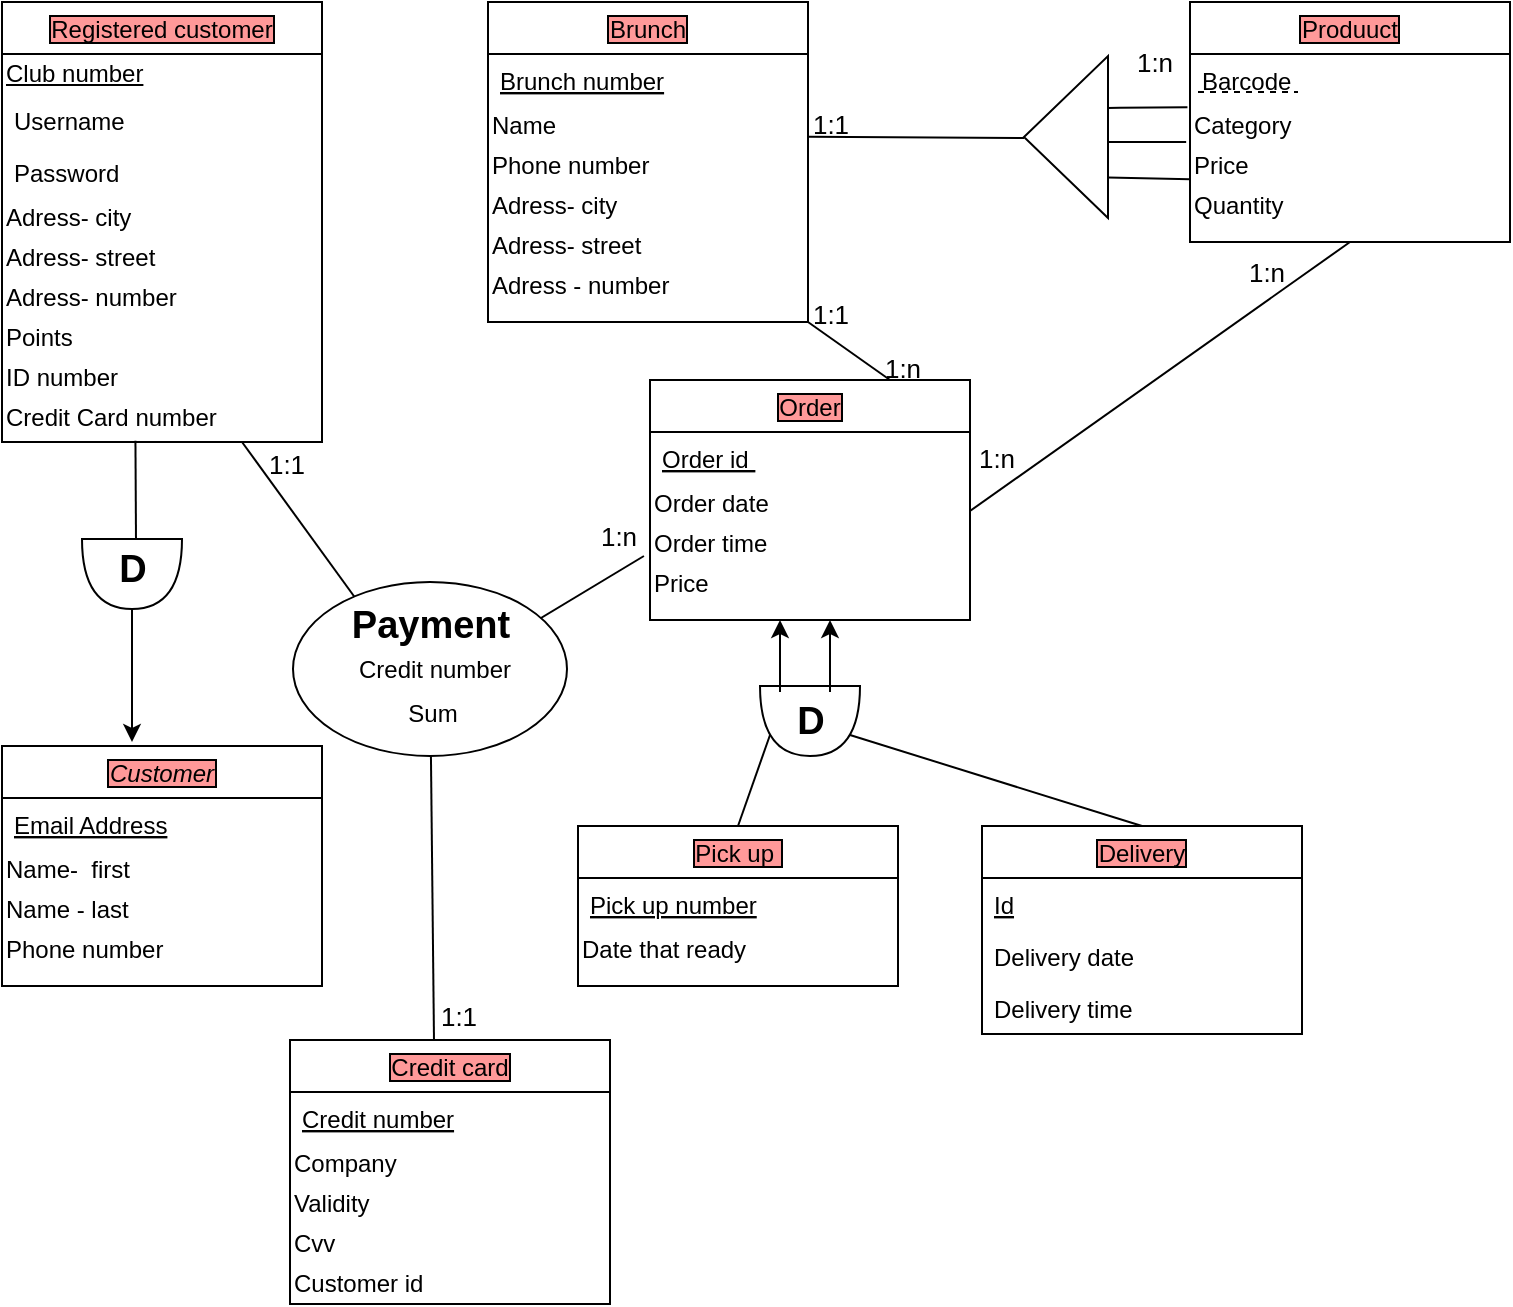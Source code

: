 <mxfile version="13.9.2" type="device"><diagram id="C5RBs43oDa-KdzZeNtuy" name="Page-1"><mxGraphModel dx="782" dy="380" grid="1" gridSize="9" guides="1" tooltips="1" connect="1" arrows="1" fold="1" page="1" pageScale="1" pageWidth="827" pageHeight="1169" background="#ffffff" math="0" shadow="0"><root><mxCell id="WIyWlLk6GJQsqaUBKTNV-0"/><mxCell id="WIyWlLk6GJQsqaUBKTNV-1" parent="WIyWlLk6GJQsqaUBKTNV-0"/><mxCell id="zkfFHV4jXpPFQw0GAbJ--0" value="Customer" style="swimlane;fontStyle=2;align=center;verticalAlign=top;childLayout=stackLayout;horizontal=1;startSize=26;horizontalStack=0;resizeParent=1;resizeLast=0;collapsible=1;marginBottom=0;rounded=0;shadow=0;strokeWidth=1;labelBackgroundColor=#FF9999;labelBorderColor=#000000;" parent="WIyWlLk6GJQsqaUBKTNV-1" vertex="1"><mxGeometry y="372" width="160" height="120" as="geometry"><mxRectangle x="230" y="140" width="160" height="26" as="alternateBounds"/></mxGeometry></mxCell><mxCell id="zkfFHV4jXpPFQw0GAbJ--3" value="Email Address" style="text;align=left;verticalAlign=top;spacingLeft=4;spacingRight=4;overflow=hidden;rotatable=0;points=[[0,0.5],[1,0.5]];portConstraint=eastwest;rounded=0;shadow=0;html=0;fontStyle=4" parent="zkfFHV4jXpPFQw0GAbJ--0" vertex="1"><mxGeometry y="26" width="160" height="26" as="geometry"/></mxCell><mxCell id="svUb7qgz-fbDMXu6Jocz-8" value="Name-&amp;nbsp; first" style="text;html=1;align=left;verticalAlign=middle;resizable=0;points=[];autosize=1;fontColor=#000000;" parent="zkfFHV4jXpPFQw0GAbJ--0" vertex="1"><mxGeometry y="52" width="160" height="20" as="geometry"/></mxCell><mxCell id="svUb7qgz-fbDMXu6Jocz-22" value="Name - last" style="text;html=1;align=left;verticalAlign=middle;resizable=0;points=[];autosize=1;fontColor=#000000;" parent="zkfFHV4jXpPFQw0GAbJ--0" vertex="1"><mxGeometry y="72" width="160" height="20" as="geometry"/></mxCell><mxCell id="svUb7qgz-fbDMXu6Jocz-0" value="Phone number" style="text;html=1;align=left;verticalAlign=middle;resizable=0;points=[];autosize=1;" parent="zkfFHV4jXpPFQw0GAbJ--0" vertex="1"><mxGeometry y="92" width="160" height="20" as="geometry"/></mxCell><mxCell id="zkfFHV4jXpPFQw0GAbJ--6" value="Registered customer" style="swimlane;fontStyle=0;align=center;verticalAlign=top;childLayout=stackLayout;horizontal=1;startSize=26;horizontalStack=0;resizeParent=1;resizeLast=0;collapsible=1;marginBottom=0;rounded=0;shadow=0;strokeWidth=1;labelBackgroundColor=#FF9999;labelBorderColor=#000000;" parent="WIyWlLk6GJQsqaUBKTNV-1" vertex="1"><mxGeometry width="160" height="220" as="geometry"><mxRectangle x="130" y="380" width="160" height="26" as="alternateBounds"/></mxGeometry></mxCell><mxCell id="svUb7qgz-fbDMXu6Jocz-7" value="&lt;u&gt;Club number&lt;/u&gt;" style="text;html=1;align=left;verticalAlign=middle;resizable=0;points=[];autosize=1;fontColor=#000000;" parent="zkfFHV4jXpPFQw0GAbJ--6" vertex="1"><mxGeometry y="26" width="160" height="20" as="geometry"/></mxCell><mxCell id="zkfFHV4jXpPFQw0GAbJ--10" value="Username" style="text;align=left;verticalAlign=top;spacingLeft=4;spacingRight=4;overflow=hidden;rotatable=0;points=[[0,0.5],[1,0.5]];portConstraint=eastwest;fontStyle=0" parent="zkfFHV4jXpPFQw0GAbJ--6" vertex="1"><mxGeometry y="46" width="160" height="26" as="geometry"/></mxCell><mxCell id="zkfFHV4jXpPFQw0GAbJ--11" value="Password" style="text;align=left;verticalAlign=top;spacingLeft=4;spacingRight=4;overflow=hidden;rotatable=0;points=[[0,0.5],[1,0.5]];portConstraint=eastwest;fontStyle=0" parent="zkfFHV4jXpPFQw0GAbJ--6" vertex="1"><mxGeometry y="72" width="160" height="26" as="geometry"/></mxCell><mxCell id="svUb7qgz-fbDMXu6Jocz-3" value="Adress- city" style="text;html=1;align=left;verticalAlign=middle;resizable=0;points=[];autosize=1;" parent="zkfFHV4jXpPFQw0GAbJ--6" vertex="1"><mxGeometry y="98" width="160" height="20" as="geometry"/></mxCell><mxCell id="svUb7qgz-fbDMXu6Jocz-2" value="Adress- street" style="text;html=1;align=left;verticalAlign=middle;resizable=0;points=[];autosize=1;" parent="zkfFHV4jXpPFQw0GAbJ--6" vertex="1"><mxGeometry y="118" width="160" height="20" as="geometry"/></mxCell><mxCell id="svUb7qgz-fbDMXu6Jocz-5" value="Adress- number" style="text;html=1;align=left;verticalAlign=middle;resizable=0;points=[];autosize=1;" parent="zkfFHV4jXpPFQw0GAbJ--6" vertex="1"><mxGeometry y="138" width="160" height="20" as="geometry"/></mxCell><mxCell id="svUb7qgz-fbDMXu6Jocz-19" value="Points" style="text;html=1;align=left;verticalAlign=middle;resizable=0;points=[];autosize=1;fontColor=#000000;" parent="zkfFHV4jXpPFQw0GAbJ--6" vertex="1"><mxGeometry y="158" width="160" height="20" as="geometry"/></mxCell><mxCell id="svUb7qgz-fbDMXu6Jocz-20" value="ID number" style="text;html=1;align=left;verticalAlign=middle;resizable=0;points=[];autosize=1;fontColor=#000000;" parent="zkfFHV4jXpPFQw0GAbJ--6" vertex="1"><mxGeometry y="178" width="160" height="20" as="geometry"/></mxCell><mxCell id="svUb7qgz-fbDMXu6Jocz-21" value="Credit Card number" style="text;html=1;align=left;verticalAlign=middle;resizable=0;points=[];autosize=1;fontColor=#000000;" parent="zkfFHV4jXpPFQw0GAbJ--6" vertex="1"><mxGeometry y="198" width="160" height="20" as="geometry"/></mxCell><mxCell id="zkfFHV4jXpPFQw0GAbJ--13" value="Produuct" style="swimlane;fontStyle=0;align=center;verticalAlign=top;childLayout=stackLayout;horizontal=1;startSize=26;horizontalStack=0;resizeParent=1;resizeLast=0;collapsible=1;marginBottom=0;rounded=0;shadow=0;strokeWidth=1;labelBackgroundColor=#FF9999;labelBorderColor=#000000;" parent="WIyWlLk6GJQsqaUBKTNV-1" vertex="1"><mxGeometry x="594" width="160" height="120" as="geometry"><mxRectangle x="340" y="380" width="170" height="26" as="alternateBounds"/></mxGeometry></mxCell><mxCell id="zkfFHV4jXpPFQw0GAbJ--14" value="Barcode" style="text;align=left;verticalAlign=middle;spacingLeft=4;spacingRight=4;overflow=hidden;rotatable=0;points=[[0,0.5],[1,0.5]];portConstraint=eastwest;fontStyle=0;dashed=1;strokeWidth=2;fontSize=12;" parent="zkfFHV4jXpPFQw0GAbJ--13" vertex="1"><mxGeometry y="26" width="160" height="26" as="geometry"/></mxCell><mxCell id="svUb7qgz-fbDMXu6Jocz-10" value="Category" style="text;html=1;align=left;verticalAlign=middle;resizable=0;points=[];autosize=1;fontColor=#000000;" parent="zkfFHV4jXpPFQw0GAbJ--13" vertex="1"><mxGeometry y="52" width="160" height="20" as="geometry"/></mxCell><mxCell id="svUb7qgz-fbDMXu6Jocz-11" value="Price" style="text;html=1;align=left;verticalAlign=middle;resizable=0;points=[];autosize=1;fontColor=#000000;" parent="zkfFHV4jXpPFQw0GAbJ--13" vertex="1"><mxGeometry y="72" width="160" height="20" as="geometry"/></mxCell><mxCell id="svUb7qgz-fbDMXu6Jocz-12" value="Quantity" style="text;html=1;align=left;verticalAlign=middle;resizable=0;points=[];autosize=1;fontColor=#000000;" parent="zkfFHV4jXpPFQw0GAbJ--13" vertex="1"><mxGeometry y="92" width="160" height="20" as="geometry"/></mxCell><mxCell id="Czex_1SA08JOm-u86iqg-0" value="" style="endArrow=none;dashed=1;html=1;fontSize=12;" edge="1" parent="zkfFHV4jXpPFQw0GAbJ--13"><mxGeometry width="50" height="50" relative="1" as="geometry"><mxPoint x="4" y="45" as="sourcePoint"/><mxPoint x="54" y="45" as="targetPoint"/></mxGeometry></mxCell><mxCell id="zkfFHV4jXpPFQw0GAbJ--17" value="Delivery" style="swimlane;fontStyle=0;align=center;verticalAlign=top;childLayout=stackLayout;horizontal=1;startSize=26;horizontalStack=0;resizeParent=1;resizeLast=0;collapsible=1;marginBottom=0;rounded=0;shadow=0;strokeWidth=1;labelBackgroundColor=#FF9999;labelBorderColor=#000000;" parent="WIyWlLk6GJQsqaUBKTNV-1" vertex="1"><mxGeometry x="490" y="412" width="160" height="104" as="geometry"><mxRectangle x="550" y="140" width="160" height="26" as="alternateBounds"/></mxGeometry></mxCell><mxCell id="zkfFHV4jXpPFQw0GAbJ--18" value="Id" style="text;align=left;verticalAlign=top;spacingLeft=4;spacingRight=4;overflow=hidden;rotatable=0;points=[[0,0.5],[1,0.5]];portConstraint=eastwest;fontStyle=4" parent="zkfFHV4jXpPFQw0GAbJ--17" vertex="1"><mxGeometry y="26" width="160" height="26" as="geometry"/></mxCell><mxCell id="zkfFHV4jXpPFQw0GAbJ--20" value="Delivery date" style="text;align=left;verticalAlign=top;spacingLeft=4;spacingRight=4;overflow=hidden;rotatable=0;points=[[0,0.5],[1,0.5]];portConstraint=eastwest;rounded=0;shadow=0;html=0;" parent="zkfFHV4jXpPFQw0GAbJ--17" vertex="1"><mxGeometry y="52" width="160" height="26" as="geometry"/></mxCell><mxCell id="zkfFHV4jXpPFQw0GAbJ--21" value="Delivery time" style="text;align=left;verticalAlign=top;spacingLeft=4;spacingRight=4;overflow=hidden;rotatable=0;points=[[0,0.5],[1,0.5]];portConstraint=eastwest;rounded=0;shadow=0;html=0;" parent="zkfFHV4jXpPFQw0GAbJ--17" vertex="1"><mxGeometry y="78" width="160" height="26" as="geometry"/></mxCell><mxCell id="svUb7qgz-fbDMXu6Jocz-13" value="Order" style="swimlane;fontStyle=0;align=center;verticalAlign=top;childLayout=stackLayout;horizontal=1;startSize=26;horizontalStack=0;resizeParent=1;resizeLast=0;collapsible=1;marginBottom=0;rounded=0;shadow=0;strokeWidth=1;labelBackgroundColor=#FF9999;labelBorderColor=#000000;" parent="WIyWlLk6GJQsqaUBKTNV-1" vertex="1"><mxGeometry x="324" y="189" width="160" height="120" as="geometry"><mxRectangle x="340" y="380" width="170" height="26" as="alternateBounds"/></mxGeometry></mxCell><mxCell id="svUb7qgz-fbDMXu6Jocz-14" value="Order id " style="text;align=left;verticalAlign=top;spacingLeft=4;spacingRight=4;overflow=hidden;rotatable=0;points=[[0,0.5],[1,0.5]];portConstraint=eastwest;fontStyle=4" parent="svUb7qgz-fbDMXu6Jocz-13" vertex="1"><mxGeometry y="26" width="160" height="26" as="geometry"/></mxCell><mxCell id="svUb7qgz-fbDMXu6Jocz-15" value="Order date" style="text;html=1;align=left;verticalAlign=middle;resizable=0;points=[];autosize=1;fontColor=#000000;" parent="svUb7qgz-fbDMXu6Jocz-13" vertex="1"><mxGeometry y="52" width="160" height="20" as="geometry"/></mxCell><mxCell id="svUb7qgz-fbDMXu6Jocz-16" value="Order time" style="text;html=1;align=left;verticalAlign=middle;resizable=0;points=[];autosize=1;fontColor=#000000;" parent="svUb7qgz-fbDMXu6Jocz-13" vertex="1"><mxGeometry y="72" width="160" height="20" as="geometry"/></mxCell><mxCell id="svUb7qgz-fbDMXu6Jocz-17" value="Price" style="text;html=1;align=left;verticalAlign=middle;resizable=0;points=[];autosize=1;fontColor=#000000;" parent="svUb7qgz-fbDMXu6Jocz-13" vertex="1"><mxGeometry y="92" width="160" height="20" as="geometry"/></mxCell><mxCell id="svUb7qgz-fbDMXu6Jocz-23" value="Pick up " style="swimlane;fontStyle=0;align=center;verticalAlign=top;childLayout=stackLayout;horizontal=1;startSize=26;horizontalStack=0;resizeParent=1;resizeLast=0;collapsible=1;marginBottom=0;rounded=0;shadow=0;strokeWidth=1;labelBackgroundColor=#FF9999;labelBorderColor=#000000;" parent="WIyWlLk6GJQsqaUBKTNV-1" vertex="1"><mxGeometry x="288" y="412" width="160" height="80" as="geometry"><mxRectangle x="340" y="380" width="170" height="26" as="alternateBounds"/></mxGeometry></mxCell><mxCell id="svUb7qgz-fbDMXu6Jocz-24" value="Pick up number" style="text;align=left;verticalAlign=top;spacingLeft=4;spacingRight=4;overflow=hidden;rotatable=0;points=[[0,0.5],[1,0.5]];portConstraint=eastwest;fontStyle=4" parent="svUb7qgz-fbDMXu6Jocz-23" vertex="1"><mxGeometry y="26" width="160" height="26" as="geometry"/></mxCell><mxCell id="svUb7qgz-fbDMXu6Jocz-25" value="Date that ready" style="text;html=1;align=left;verticalAlign=middle;resizable=0;points=[];autosize=1;fontColor=#000000;" parent="svUb7qgz-fbDMXu6Jocz-23" vertex="1"><mxGeometry y="52" width="160" height="20" as="geometry"/></mxCell><mxCell id="svUb7qgz-fbDMXu6Jocz-28" value="Brunch" style="swimlane;fontStyle=0;align=center;verticalAlign=top;childLayout=stackLayout;horizontal=1;startSize=26;horizontalStack=0;resizeParent=1;resizeLast=0;collapsible=1;marginBottom=0;rounded=0;shadow=0;strokeWidth=1;labelBackgroundColor=#FF9999;labelBorderColor=#000000;" parent="WIyWlLk6GJQsqaUBKTNV-1" vertex="1"><mxGeometry x="243" width="160" height="160" as="geometry"><mxRectangle x="340" y="380" width="170" height="26" as="alternateBounds"/></mxGeometry></mxCell><mxCell id="svUb7qgz-fbDMXu6Jocz-29" value="Brunch number" style="text;align=left;verticalAlign=top;spacingLeft=4;spacingRight=4;overflow=hidden;rotatable=0;points=[[0,0.5],[1,0.5]];portConstraint=eastwest;fontStyle=4" parent="svUb7qgz-fbDMXu6Jocz-28" vertex="1"><mxGeometry y="26" width="160" height="26" as="geometry"/></mxCell><mxCell id="svUb7qgz-fbDMXu6Jocz-30" value="Name" style="text;html=1;align=left;verticalAlign=middle;resizable=0;points=[];autosize=1;fontColor=#000000;" parent="svUb7qgz-fbDMXu6Jocz-28" vertex="1"><mxGeometry y="52" width="160" height="20" as="geometry"/></mxCell><mxCell id="svUb7qgz-fbDMXu6Jocz-31" value="Phone number" style="text;html=1;align=left;verticalAlign=middle;resizable=0;points=[];autosize=1;fontColor=#000000;" parent="svUb7qgz-fbDMXu6Jocz-28" vertex="1"><mxGeometry y="72" width="160" height="20" as="geometry"/></mxCell><mxCell id="svUb7qgz-fbDMXu6Jocz-32" value="Adress- city" style="text;html=1;align=left;verticalAlign=middle;resizable=0;points=[];autosize=1;fontColor=#000000;" parent="svUb7qgz-fbDMXu6Jocz-28" vertex="1"><mxGeometry y="92" width="160" height="20" as="geometry"/></mxCell><mxCell id="svUb7qgz-fbDMXu6Jocz-33" value="Adress- street" style="text;html=1;align=left;verticalAlign=middle;resizable=0;points=[];autosize=1;fontColor=#000000;" parent="svUb7qgz-fbDMXu6Jocz-28" vertex="1"><mxGeometry y="112" width="160" height="20" as="geometry"/></mxCell><mxCell id="svUb7qgz-fbDMXu6Jocz-34" value="Adress - number" style="text;html=1;align=left;verticalAlign=middle;resizable=0;points=[];autosize=1;fontColor=#000000;" parent="svUb7qgz-fbDMXu6Jocz-28" vertex="1"><mxGeometry y="132" width="160" height="20" as="geometry"/></mxCell><mxCell id="svUb7qgz-fbDMXu6Jocz-35" value="Credit card" style="swimlane;fontStyle=0;align=center;verticalAlign=top;childLayout=stackLayout;horizontal=1;startSize=26;horizontalStack=0;resizeParent=1;resizeLast=0;collapsible=1;marginBottom=0;rounded=0;shadow=0;strokeWidth=1;labelBackgroundColor=#FF9999;labelBorderColor=#000000;" parent="WIyWlLk6GJQsqaUBKTNV-1" vertex="1"><mxGeometry x="144" y="519" width="160" height="132" as="geometry"><mxRectangle x="340" y="380" width="170" height="26" as="alternateBounds"/></mxGeometry></mxCell><mxCell id="svUb7qgz-fbDMXu6Jocz-36" value="Credit number" style="text;align=left;verticalAlign=top;spacingLeft=4;spacingRight=4;overflow=hidden;rotatable=0;points=[[0,0.5],[1,0.5]];portConstraint=eastwest;fontStyle=4" parent="svUb7qgz-fbDMXu6Jocz-35" vertex="1"><mxGeometry y="26" width="160" height="26" as="geometry"/></mxCell><mxCell id="svUb7qgz-fbDMXu6Jocz-37" value="Company" style="text;html=1;align=left;verticalAlign=middle;resizable=0;points=[];autosize=1;fontColor=#000000;" parent="svUb7qgz-fbDMXu6Jocz-35" vertex="1"><mxGeometry y="52" width="160" height="20" as="geometry"/></mxCell><mxCell id="svUb7qgz-fbDMXu6Jocz-38" value="Validity" style="text;html=1;align=left;verticalAlign=middle;resizable=0;points=[];autosize=1;fontColor=#000000;" parent="svUb7qgz-fbDMXu6Jocz-35" vertex="1"><mxGeometry y="72" width="160" height="20" as="geometry"/></mxCell><mxCell id="svUb7qgz-fbDMXu6Jocz-39" value="Cvv" style="text;html=1;align=left;verticalAlign=middle;resizable=0;points=[];autosize=1;fontColor=#000000;" parent="svUb7qgz-fbDMXu6Jocz-35" vertex="1"><mxGeometry y="92" width="160" height="20" as="geometry"/></mxCell><mxCell id="svUb7qgz-fbDMXu6Jocz-40" value="Customer id" style="text;html=1;align=left;verticalAlign=middle;resizable=0;points=[];autosize=1;fontColor=#000000;" parent="svUb7qgz-fbDMXu6Jocz-35" vertex="1"><mxGeometry y="112" width="160" height="20" as="geometry"/></mxCell><mxCell id="svUb7qgz-fbDMXu6Jocz-43" value="" style="shape=or;whiteSpace=wrap;html=1;labelBackgroundColor=#FF9999;fontColor=#000000;align=left;direction=south;" parent="WIyWlLk6GJQsqaUBKTNV-1" vertex="1"><mxGeometry x="40" y="268.5" width="50" height="35" as="geometry"/></mxCell><mxCell id="svUb7qgz-fbDMXu6Jocz-44" value="" style="endArrow=none;html=1;fontColor=#000000;entryX=0.417;entryY=1.067;entryDx=0;entryDy=0;entryPerimeter=0;" parent="WIyWlLk6GJQsqaUBKTNV-1" target="svUb7qgz-fbDMXu6Jocz-21" edge="1"><mxGeometry width="50" height="50" relative="1" as="geometry"><mxPoint x="67" y="269" as="sourcePoint"/><mxPoint x="270" y="190" as="targetPoint"/></mxGeometry></mxCell><mxCell id="svUb7qgz-fbDMXu6Jocz-45" value="" style="endArrow=classic;html=1;fontColor=#000000;exitX=1;exitY=0.5;exitDx=0;exitDy=0;exitPerimeter=0;" parent="WIyWlLk6GJQsqaUBKTNV-1" source="svUb7qgz-fbDMXu6Jocz-43" edge="1"><mxGeometry width="50" height="50" relative="1" as="geometry"><mxPoint x="300" y="220" as="sourcePoint"/><mxPoint x="65" y="370" as="targetPoint"/></mxGeometry></mxCell><mxCell id="svUb7qgz-fbDMXu6Jocz-46" value="D" style="text;html=1;align=center;verticalAlign=middle;resizable=0;points=[];autosize=1;fontColor=#000000;fontSize=19;fontStyle=1" parent="WIyWlLk6GJQsqaUBKTNV-1" vertex="1"><mxGeometry x="50" y="268.5" width="30" height="30" as="geometry"/></mxCell><mxCell id="svUb7qgz-fbDMXu6Jocz-47" value="" style="endArrow=none;html=1;fontSize=19;fontColor=#000000;entryX=0.7;entryY=0.9;entryDx=0;entryDy=0;entryPerimeter=0;exitX=0.5;exitY=0;exitDx=0;exitDy=0;" parent="WIyWlLk6GJQsqaUBKTNV-1" source="svUb7qgz-fbDMXu6Jocz-23" target="svUb7qgz-fbDMXu6Jocz-50" edge="1"><mxGeometry width="50" height="50" relative="1" as="geometry"><mxPoint x="576" y="500" as="sourcePoint"/><mxPoint x="657" y="414" as="targetPoint"/></mxGeometry></mxCell><mxCell id="svUb7qgz-fbDMXu6Jocz-48" value="" style="endArrow=none;html=1;fontSize=19;fontColor=#000000;entryX=0.7;entryY=0.1;entryDx=0;entryDy=0;entryPerimeter=0;exitX=0.5;exitY=0;exitDx=0;exitDy=0;" parent="WIyWlLk6GJQsqaUBKTNV-1" source="zkfFHV4jXpPFQw0GAbJ--17" target="svUb7qgz-fbDMXu6Jocz-50" edge="1"><mxGeometry width="50" height="50" relative="1" as="geometry"><mxPoint x="754" y="495" as="sourcePoint"/><mxPoint x="738" y="414" as="targetPoint"/></mxGeometry></mxCell><mxCell id="svUb7qgz-fbDMXu6Jocz-50" value="" style="shape=or;whiteSpace=wrap;html=1;labelBackgroundColor=#FF9999;fontColor=#000000;align=left;direction=south;" parent="WIyWlLk6GJQsqaUBKTNV-1" vertex="1"><mxGeometry x="379" y="342" width="50" height="35" as="geometry"/></mxCell><mxCell id="svUb7qgz-fbDMXu6Jocz-51" value="D" style="text;html=1;align=center;verticalAlign=middle;resizable=0;points=[];autosize=1;fontColor=#000000;fontSize=19;fontStyle=1" parent="WIyWlLk6GJQsqaUBKTNV-1" vertex="1"><mxGeometry x="389" y="344.5" width="30" height="30" as="geometry"/></mxCell><mxCell id="svUb7qgz-fbDMXu6Jocz-52" value="" style="endArrow=classic;html=1;fontSize=19;fontColor=#000000;" parent="WIyWlLk6GJQsqaUBKTNV-1" edge="1"><mxGeometry width="50" height="50" relative="1" as="geometry"><mxPoint x="389" y="345" as="sourcePoint"/><mxPoint x="389" y="309" as="targetPoint"/></mxGeometry></mxCell><mxCell id="svUb7qgz-fbDMXu6Jocz-53" value="" style="endArrow=classic;html=1;fontSize=19;fontColor=#000000;" parent="WIyWlLk6GJQsqaUBKTNV-1" edge="1"><mxGeometry width="50" height="50" relative="1" as="geometry"><mxPoint x="414" y="345" as="sourcePoint"/><mxPoint x="414" y="309" as="targetPoint"/><Array as="points"/></mxGeometry></mxCell><mxCell id="svUb7qgz-fbDMXu6Jocz-54" value="" style="endArrow=none;html=1;fontSize=19;fontColor=#000000;entryX=0;entryY=0.833;entryDx=0;entryDy=0;entryPerimeter=0;exitX=0;exitY=0.25;exitDx=0;exitDy=0;" parent="WIyWlLk6GJQsqaUBKTNV-1" source="svUb7qgz-fbDMXu6Jocz-57" target="svUb7qgz-fbDMXu6Jocz-11" edge="1"><mxGeometry width="50" height="50" relative="1" as="geometry"><mxPoint x="585" y="89" as="sourcePoint"/><mxPoint x="545" y="126" as="targetPoint"/></mxGeometry></mxCell><mxCell id="svUb7qgz-fbDMXu6Jocz-55" value="" style="endArrow=none;html=1;fontSize=19;fontColor=#000000;entryX=-0.012;entryY=-0.1;entryDx=0;entryDy=0;entryPerimeter=0;" parent="WIyWlLk6GJQsqaUBKTNV-1" target="svUb7qgz-fbDMXu6Jocz-11" edge="1"><mxGeometry width="50" height="50" relative="1" as="geometry"><mxPoint x="553" y="70" as="sourcePoint"/><mxPoint x="545" y="126" as="targetPoint"/><Array as="points"/></mxGeometry></mxCell><mxCell id="svUb7qgz-fbDMXu6Jocz-56" value="" style="endArrow=none;html=1;fontSize=19;fontColor=#000000;exitX=-0.008;exitY=0.033;exitDx=0;exitDy=0;exitPerimeter=0;" parent="WIyWlLk6GJQsqaUBKTNV-1" source="svUb7qgz-fbDMXu6Jocz-10" edge="1"><mxGeometry width="50" height="50" relative="1" as="geometry"><mxPoint x="495" y="176" as="sourcePoint"/><mxPoint x="558" y="53" as="targetPoint"/><Array as="points"><mxPoint x="549" y="53"/></Array></mxGeometry></mxCell><mxCell id="svUb7qgz-fbDMXu6Jocz-57" value="" style="triangle;whiteSpace=wrap;html=1;labelBackgroundColor=#FF9999;fontSize=19;fontColor=#000000;align=left;direction=west;" parent="WIyWlLk6GJQsqaUBKTNV-1" vertex="1"><mxGeometry x="511" y="27" width="42" height="81" as="geometry"/></mxCell><mxCell id="svUb7qgz-fbDMXu6Jocz-59" value="" style="endArrow=none;html=1;fontSize=19;fontColor=#000000;entryX=1.002;entryY=-0.233;entryDx=0;entryDy=0;entryPerimeter=0;" parent="WIyWlLk6GJQsqaUBKTNV-1" target="svUb7qgz-fbDMXu6Jocz-31" edge="1"><mxGeometry width="50" height="50" relative="1" as="geometry"><mxPoint x="511" y="68" as="sourcePoint"/><mxPoint x="545" y="126" as="targetPoint"/></mxGeometry></mxCell><mxCell id="svUb7qgz-fbDMXu6Jocz-60" value="" style="endArrow=none;html=1;fontSize=19;fontColor=#000000;entryX=-0.019;entryY=0.8;entryDx=0;entryDy=0;entryPerimeter=0;" parent="WIyWlLk6GJQsqaUBKTNV-1" target="svUb7qgz-fbDMXu6Jocz-16" edge="1"><mxGeometry width="50" height="50" relative="1" as="geometry"><mxPoint x="243" y="324" as="sourcePoint"/><mxPoint x="666" y="264" as="targetPoint"/></mxGeometry></mxCell><mxCell id="svUb7qgz-fbDMXu6Jocz-64" value="" style="endArrow=none;html=1;fontSize=19;fontColor=#000000;entryX=0.75;entryY=1;entryDx=0;entryDy=0;" parent="WIyWlLk6GJQsqaUBKTNV-1" target="zkfFHV4jXpPFQw0GAbJ--6" edge="1"><mxGeometry width="50" height="50" relative="1" as="geometry"><mxPoint x="189" y="315" as="sourcePoint"/><mxPoint x="203" y="243" as="targetPoint"/></mxGeometry></mxCell><mxCell id="svUb7qgz-fbDMXu6Jocz-65" value="" style="endArrow=none;html=1;fontSize=19;fontColor=#000000;" parent="WIyWlLk6GJQsqaUBKTNV-1" target="svUb7qgz-fbDMXu6Jocz-77" edge="1"><mxGeometry width="50" height="50" relative="1" as="geometry"><mxPoint x="216" y="519" as="sourcePoint"/><mxPoint x="216" y="378" as="targetPoint"/></mxGeometry></mxCell><mxCell id="svUb7qgz-fbDMXu6Jocz-66" value="" style="endArrow=none;html=1;fontSize=19;fontColor=#000000;exitX=0.75;exitY=0;exitDx=0;exitDy=0;entryX=1;entryY=1;entryDx=0;entryDy=0;" parent="WIyWlLk6GJQsqaUBKTNV-1" source="svUb7qgz-fbDMXu6Jocz-13" target="svUb7qgz-fbDMXu6Jocz-28" edge="1"><mxGeometry width="50" height="50" relative="1" as="geometry"><mxPoint x="468" y="185" as="sourcePoint"/><mxPoint x="419" y="162" as="targetPoint"/></mxGeometry></mxCell><mxCell id="svUb7qgz-fbDMXu6Jocz-67" value="&lt;font style=&quot;font-size: 13px&quot;&gt;1:1&lt;/font&gt;" style="text;html=1;align=center;verticalAlign=middle;resizable=0;points=[];autosize=1;fontSize=19;fontColor=#000000;" parent="WIyWlLk6GJQsqaUBKTNV-1" vertex="1"><mxGeometry x="210" y="492" width="36" height="27" as="geometry"/></mxCell><mxCell id="svUb7qgz-fbDMXu6Jocz-68" value="&lt;font style=&quot;font-size: 13px&quot;&gt;1:1&lt;/font&gt;" style="text;html=1;align=center;verticalAlign=middle;resizable=0;points=[];autosize=1;fontSize=19;fontColor=#000000;" parent="WIyWlLk6GJQsqaUBKTNV-1" vertex="1"><mxGeometry x="124" y="216" width="36" height="27" as="geometry"/></mxCell><mxCell id="svUb7qgz-fbDMXu6Jocz-69" value="&lt;font style=&quot;font-size: 13px&quot;&gt;1:n&lt;/font&gt;" style="text;html=1;align=center;verticalAlign=middle;resizable=0;points=[];autosize=1;fontSize=19;fontColor=#000000;" parent="WIyWlLk6GJQsqaUBKTNV-1" vertex="1"><mxGeometry x="290" y="252" width="36" height="27" as="geometry"/></mxCell><mxCell id="svUb7qgz-fbDMXu6Jocz-70" value="" style="endArrow=none;html=1;fontSize=19;fontColor=#000000;entryX=0.5;entryY=1;entryDx=0;entryDy=0;" parent="WIyWlLk6GJQsqaUBKTNV-1" target="zkfFHV4jXpPFQw0GAbJ--13" edge="1"><mxGeometry width="50" height="50" relative="1" as="geometry"><mxPoint x="484" y="254.5" as="sourcePoint"/><mxPoint x="648" y="117" as="targetPoint"/></mxGeometry></mxCell><mxCell id="svUb7qgz-fbDMXu6Jocz-71" value="&lt;font style=&quot;font-size: 13px&quot;&gt;1:n&lt;/font&gt;" style="text;html=1;align=center;verticalAlign=middle;resizable=0;points=[];autosize=1;fontSize=19;fontColor=#000000;" parent="WIyWlLk6GJQsqaUBKTNV-1" vertex="1"><mxGeometry x="479" y="213" width="36" height="27" as="geometry"/></mxCell><mxCell id="svUb7qgz-fbDMXu6Jocz-72" value="&lt;font style=&quot;font-size: 13px&quot;&gt;1:n&lt;/font&gt;" style="text;html=1;align=center;verticalAlign=middle;resizable=0;points=[];autosize=1;fontSize=19;fontColor=#000000;" parent="WIyWlLk6GJQsqaUBKTNV-1" vertex="1"><mxGeometry x="614" y="120" width="36" height="27" as="geometry"/></mxCell><mxCell id="svUb7qgz-fbDMXu6Jocz-73" value="&lt;font style=&quot;font-size: 13px&quot;&gt;1:1&lt;/font&gt;" style="text;html=1;align=center;verticalAlign=middle;resizable=0;points=[];autosize=1;fontSize=19;fontColor=#000000;" parent="WIyWlLk6GJQsqaUBKTNV-1" vertex="1"><mxGeometry x="396" y="141" width="36" height="27" as="geometry"/></mxCell><mxCell id="svUb7qgz-fbDMXu6Jocz-74" value="&lt;font style=&quot;font-size: 13px&quot;&gt;1:n&lt;/font&gt;" style="text;html=1;align=center;verticalAlign=middle;resizable=0;points=[];autosize=1;fontSize=19;fontColor=#000000;" parent="WIyWlLk6GJQsqaUBKTNV-1" vertex="1"><mxGeometry x="432" y="168" width="36" height="27" as="geometry"/></mxCell><mxCell id="svUb7qgz-fbDMXu6Jocz-75" value="&lt;font style=&quot;font-size: 13px&quot;&gt;1:n&lt;/font&gt;" style="text;html=1;align=center;verticalAlign=middle;resizable=0;points=[];autosize=1;fontSize=19;fontColor=#000000;" parent="WIyWlLk6GJQsqaUBKTNV-1" vertex="1"><mxGeometry x="558" y="15" width="36" height="27" as="geometry"/></mxCell><mxCell id="svUb7qgz-fbDMXu6Jocz-76" value="&lt;font style=&quot;font-size: 13px&quot;&gt;1:1&lt;/font&gt;" style="text;html=1;align=center;verticalAlign=middle;resizable=0;points=[];autosize=1;fontSize=19;fontColor=#000000;" parent="WIyWlLk6GJQsqaUBKTNV-1" vertex="1"><mxGeometry x="396" y="46.5" width="36" height="27" as="geometry"/></mxCell><mxCell id="svUb7qgz-fbDMXu6Jocz-77" value="" style="ellipse;whiteSpace=wrap;html=1;" parent="WIyWlLk6GJQsqaUBKTNV-1" vertex="1"><mxGeometry x="145.5" y="290" width="137" height="87" as="geometry"/></mxCell><mxCell id="svUb7qgz-fbDMXu6Jocz-78" value="&lt;b&gt;Payment&lt;/b&gt;" style="text;html=1;align=center;verticalAlign=middle;resizable=0;points=[];autosize=1;fontSize=19;fontColor=#000000;" parent="WIyWlLk6GJQsqaUBKTNV-1" vertex="1"><mxGeometry x="169" y="298.5" width="90" height="27" as="geometry"/></mxCell><mxCell id="svUb7qgz-fbDMXu6Jocz-79" value="Credit number" style="text;html=1;align=center;verticalAlign=middle;resizable=0;points=[];autosize=1;fontSize=12;fontColor=#000000;" parent="WIyWlLk6GJQsqaUBKTNV-1" vertex="1"><mxGeometry x="171" y="325" width="90" height="18" as="geometry"/></mxCell><mxCell id="svUb7qgz-fbDMXu6Jocz-80" value="Sum" style="text;html=1;align=center;verticalAlign=middle;resizable=0;points=[];autosize=1;fontSize=12;fontColor=#000000;" parent="WIyWlLk6GJQsqaUBKTNV-1" vertex="1"><mxGeometry x="197" y="347" width="36" height="18" as="geometry"/></mxCell></root></mxGraphModel></diagram></mxfile>
